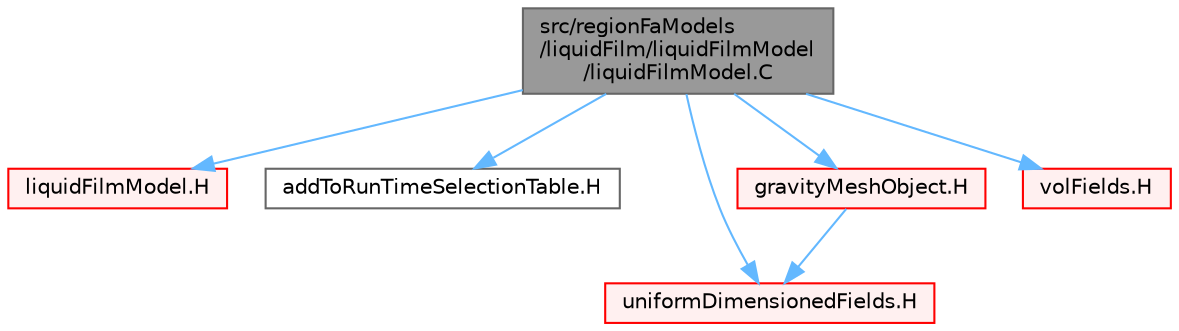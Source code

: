 digraph "src/regionFaModels/liquidFilm/liquidFilmModel/liquidFilmModel.C"
{
 // LATEX_PDF_SIZE
  bgcolor="transparent";
  edge [fontname=Helvetica,fontsize=10,labelfontname=Helvetica,labelfontsize=10];
  node [fontname=Helvetica,fontsize=10,shape=box,height=0.2,width=0.4];
  Node1 [id="Node000001",label="src/regionFaModels\l/liquidFilm/liquidFilmModel\l/liquidFilmModel.C",height=0.2,width=0.4,color="gray40", fillcolor="grey60", style="filled", fontcolor="black",tooltip=" "];
  Node1 -> Node2 [id="edge1_Node000001_Node000002",color="steelblue1",style="solid",tooltip=" "];
  Node2 [id="Node000002",label="liquidFilmModel.H",height=0.2,width=0.4,color="red", fillcolor="#FFF0F0", style="filled",URL="$liquidFilmModel_8H.html",tooltip=" "];
  Node1 -> Node498 [id="edge2_Node000001_Node000498",color="steelblue1",style="solid",tooltip=" "];
  Node498 [id="Node000498",label="addToRunTimeSelectionTable.H",height=0.2,width=0.4,color="grey40", fillcolor="white", style="filled",URL="$addToRunTimeSelectionTable_8H.html",tooltip="Macros for easy insertion into run-time selection tables."];
  Node1 -> Node476 [id="edge3_Node000001_Node000476",color="steelblue1",style="solid",tooltip=" "];
  Node476 [id="Node000476",label="uniformDimensionedFields.H",height=0.2,width=0.4,color="red", fillcolor="#FFF0F0", style="filled",URL="$uniformDimensionedFields_8H.html",tooltip="Various UniformDimensionedField types."];
  Node1 -> Node499 [id="edge4_Node000001_Node000499",color="steelblue1",style="solid",tooltip=" "];
  Node499 [id="Node000499",label="gravityMeshObject.H",height=0.2,width=0.4,color="red", fillcolor="#FFF0F0", style="filled",URL="$gravityMeshObject_8H.html",tooltip=" "];
  Node499 -> Node476 [id="edge5_Node000499_Node000476",color="steelblue1",style="solid",tooltip=" "];
  Node1 -> Node500 [id="edge6_Node000001_Node000500",color="steelblue1",style="solid",tooltip=" "];
  Node500 [id="Node000500",label="volFields.H",height=0.2,width=0.4,color="red", fillcolor="#FFF0F0", style="filled",URL="$volFields_8H.html",tooltip=" "];
}
